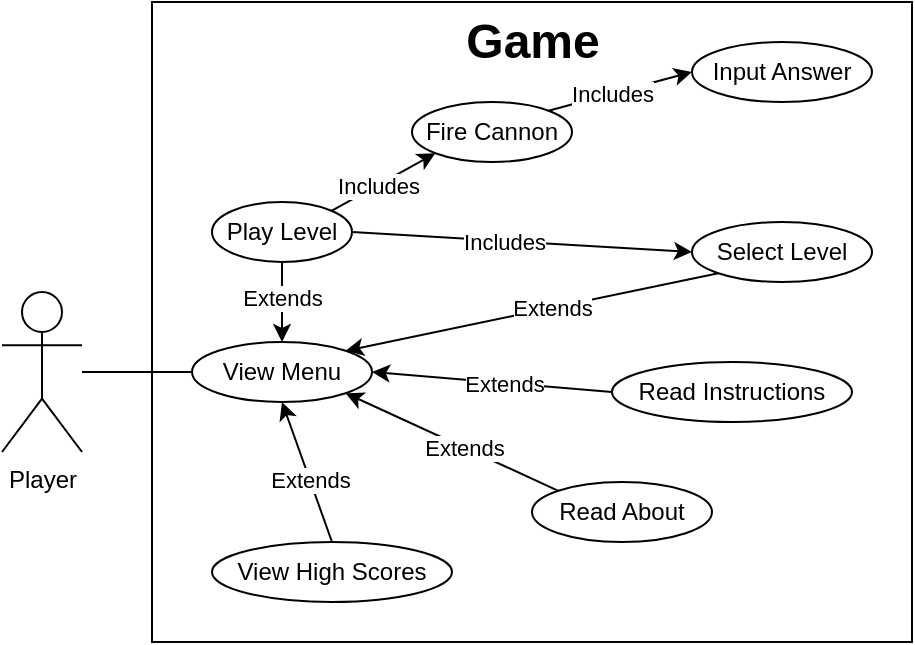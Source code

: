 <mxfile version="22.1.0" type="google">
  <diagram name="Page-1" id="CJ83a1PTFfsY8K9rLCNt">
    <mxGraphModel grid="1" page="1" gridSize="10" guides="1" tooltips="1" connect="1" arrows="1" fold="1" pageScale="1" pageWidth="500" pageHeight="400" math="0" shadow="0">
      <root>
        <mxCell id="0" />
        <mxCell id="1" parent="0" />
        <mxCell id="RatI7mB8CrtjW91dFqf3-1" value="&lt;font face=&quot;Arial&quot; data-font-src=&quot;https://fonts.googleapis.com/css?family=Ariel&quot;&gt;Player&lt;/font&gt;" style="shape=umlActor;verticalLabelPosition=bottom;verticalAlign=top;html=1;outlineConnect=0;" vertex="1" parent="1">
          <mxGeometry x="25" y="185" width="40" height="80" as="geometry" />
        </mxCell>
        <mxCell id="RatI7mB8CrtjW91dFqf3-6" value="" style="rounded=0;whiteSpace=wrap;html=1;" vertex="1" parent="1">
          <mxGeometry x="100" y="40" width="380" height="320" as="geometry" />
        </mxCell>
        <mxCell id="RatI7mB8CrtjW91dFqf3-7" value="&lt;font data-font-src=&quot;https://fonts.googleapis.com/css?family=Ariel&quot; face=&quot;Arial&quot;&gt;Game&lt;/font&gt;" style="text;strokeColor=none;fillColor=none;html=1;fontSize=24;fontStyle=1;verticalAlign=middle;align=center;" vertex="1" parent="1">
          <mxGeometry x="240" y="40" width="100" height="40" as="geometry" />
        </mxCell>
        <mxCell id="RatI7mB8CrtjW91dFqf3-8" value="&lt;font face=&quot;Arial&quot;&gt;View Menu&lt;/font&gt;" style="ellipse;whiteSpace=wrap;html=1;" vertex="1" parent="1">
          <mxGeometry x="120" y="210" width="90" height="30" as="geometry" />
        </mxCell>
        <mxCell id="RatI7mB8CrtjW91dFqf3-9" value="&lt;font face=&quot;Arial&quot;&gt;Select Level&lt;/font&gt;" style="ellipse;whiteSpace=wrap;html=1;" vertex="1" parent="1">
          <mxGeometry x="370" y="150" width="90" height="30" as="geometry" />
        </mxCell>
        <mxCell id="RatI7mB8CrtjW91dFqf3-10" value="&lt;font face=&quot;Arial&quot;&gt;Read Instructions&lt;/font&gt;" style="ellipse;whiteSpace=wrap;html=1;" vertex="1" parent="1">
          <mxGeometry x="330" y="220" width="120" height="30" as="geometry" />
        </mxCell>
        <mxCell id="RatI7mB8CrtjW91dFqf3-11" value="&lt;font face=&quot;Arial&quot;&gt;Input Answer&lt;/font&gt;" style="ellipse;whiteSpace=wrap;html=1;" vertex="1" parent="1">
          <mxGeometry x="370" y="60" width="90" height="30" as="geometry" />
        </mxCell>
        <mxCell id="RatI7mB8CrtjW91dFqf3-12" value="&lt;font face=&quot;Arial&quot;&gt;View High Scores&lt;/font&gt;" style="ellipse;whiteSpace=wrap;html=1;" vertex="1" parent="1">
          <mxGeometry x="130" y="310" width="120" height="30" as="geometry" />
        </mxCell>
        <mxCell id="RatI7mB8CrtjW91dFqf3-13" value="&lt;font face=&quot;Arial&quot;&gt;Fire Cannon&lt;/font&gt;" style="ellipse;whiteSpace=wrap;html=1;" vertex="1" parent="1">
          <mxGeometry x="230" y="90" width="80" height="30" as="geometry" />
        </mxCell>
        <mxCell id="RatI7mB8CrtjW91dFqf3-14" value="&lt;font face=&quot;Arial&quot;&gt;Read About&lt;/font&gt;" style="ellipse;whiteSpace=wrap;html=1;" vertex="1" parent="1">
          <mxGeometry x="290" y="280" width="90" height="30" as="geometry" />
        </mxCell>
        <mxCell id="RatI7mB8CrtjW91dFqf3-15" value="&lt;font face=&quot;Arial&quot;&gt;Play Level&lt;/font&gt;" style="ellipse;whiteSpace=wrap;html=1;" vertex="1" parent="1">
          <mxGeometry x="130" y="140" width="70" height="30" as="geometry" />
        </mxCell>
        <mxCell id="RatI7mB8CrtjW91dFqf3-19" value="" style="endArrow=classic;html=1;rounded=0;exitX=0;exitY=0.5;exitDx=0;exitDy=0;entryX=1;entryY=0.5;entryDx=0;entryDy=0;" edge="1" parent="1" source="RatI7mB8CrtjW91dFqf3-10" target="RatI7mB8CrtjW91dFqf3-8">
          <mxGeometry width="50" height="50" relative="1" as="geometry">
            <mxPoint x="300" y="230" as="sourcePoint" />
            <mxPoint x="350" y="180" as="targetPoint" />
          </mxGeometry>
        </mxCell>
        <mxCell id="RatI7mB8CrtjW91dFqf3-21" value="&lt;font data-font-src=&quot;https://fonts.googleapis.com/css?family=Ariel&quot; face=&quot;Arial&quot;&gt;Extends&lt;/font&gt;" style="edgeLabel;html=1;align=center;verticalAlign=middle;resizable=0;points=[];" connectable="0" vertex="1" parent="RatI7mB8CrtjW91dFqf3-19">
          <mxGeometry x="-0.106" relative="1" as="geometry">
            <mxPoint as="offset" />
          </mxGeometry>
        </mxCell>
        <mxCell id="RatI7mB8CrtjW91dFqf3-22" value="" style="endArrow=classic;html=1;rounded=0;exitX=0;exitY=1;exitDx=0;exitDy=0;entryX=1;entryY=0;entryDx=0;entryDy=0;" edge="1" parent="1" source="RatI7mB8CrtjW91dFqf3-9" target="RatI7mB8CrtjW91dFqf3-8">
          <mxGeometry width="50" height="50" relative="1" as="geometry">
            <mxPoint x="355" y="205" as="sourcePoint" />
            <mxPoint x="205" y="195" as="targetPoint" />
          </mxGeometry>
        </mxCell>
        <mxCell id="RatI7mB8CrtjW91dFqf3-23" value="&lt;font data-font-src=&quot;https://fonts.googleapis.com/css?family=Ariel&quot; face=&quot;Arial&quot;&gt;Extends&lt;/font&gt;" style="edgeLabel;html=1;align=center;verticalAlign=middle;resizable=0;points=[];" connectable="0" vertex="1" parent="RatI7mB8CrtjW91dFqf3-22">
          <mxGeometry x="-0.106" relative="1" as="geometry">
            <mxPoint as="offset" />
          </mxGeometry>
        </mxCell>
        <mxCell id="RatI7mB8CrtjW91dFqf3-24" value="" style="endArrow=classic;html=1;rounded=0;exitX=0.5;exitY=0;exitDx=0;exitDy=0;entryX=0.5;entryY=1;entryDx=0;entryDy=0;" edge="1" parent="1" source="RatI7mB8CrtjW91dFqf3-12" target="RatI7mB8CrtjW91dFqf3-8">
          <mxGeometry width="50" height="50" relative="1" as="geometry">
            <mxPoint x="350" y="255" as="sourcePoint" />
            <mxPoint x="200" y="245" as="targetPoint" />
          </mxGeometry>
        </mxCell>
        <mxCell id="RatI7mB8CrtjW91dFqf3-25" value="&lt;font data-font-src=&quot;https://fonts.googleapis.com/css?family=Ariel&quot; face=&quot;Arial&quot;&gt;Extends&lt;/font&gt;" style="edgeLabel;html=1;align=center;verticalAlign=middle;resizable=0;points=[];" connectable="0" vertex="1" parent="RatI7mB8CrtjW91dFqf3-24">
          <mxGeometry x="-0.106" relative="1" as="geometry">
            <mxPoint as="offset" />
          </mxGeometry>
        </mxCell>
        <mxCell id="RatI7mB8CrtjW91dFqf3-27" value="" style="endArrow=classic;html=1;rounded=0;exitX=0;exitY=0;exitDx=0;exitDy=0;entryX=1;entryY=1;entryDx=0;entryDy=0;" edge="1" parent="1" source="RatI7mB8CrtjW91dFqf3-14" target="RatI7mB8CrtjW91dFqf3-8">
          <mxGeometry width="50" height="50" relative="1" as="geometry">
            <mxPoint x="360" y="265" as="sourcePoint" />
            <mxPoint x="210" y="255" as="targetPoint" />
          </mxGeometry>
        </mxCell>
        <mxCell id="RatI7mB8CrtjW91dFqf3-28" value="&lt;font data-font-src=&quot;https://fonts.googleapis.com/css?family=Ariel&quot; face=&quot;Arial&quot;&gt;Extends&lt;/font&gt;" style="edgeLabel;html=1;align=center;verticalAlign=middle;resizable=0;points=[];" connectable="0" vertex="1" parent="RatI7mB8CrtjW91dFqf3-27">
          <mxGeometry x="-0.106" relative="1" as="geometry">
            <mxPoint as="offset" />
          </mxGeometry>
        </mxCell>
        <mxCell id="RatI7mB8CrtjW91dFqf3-29" value="" style="endArrow=classic;html=1;rounded=0;exitX=0.5;exitY=1;exitDx=0;exitDy=0;entryX=0.5;entryY=0;entryDx=0;entryDy=0;" edge="1" parent="1" source="RatI7mB8CrtjW91dFqf3-15" target="RatI7mB8CrtjW91dFqf3-8">
          <mxGeometry width="50" height="50" relative="1" as="geometry">
            <mxPoint x="370" y="275" as="sourcePoint" />
            <mxPoint x="220" y="265" as="targetPoint" />
          </mxGeometry>
        </mxCell>
        <mxCell id="RatI7mB8CrtjW91dFqf3-30" value="&lt;font data-font-src=&quot;https://fonts.googleapis.com/css?family=Ariel&quot; face=&quot;Arial&quot;&gt;Extends&lt;/font&gt;" style="edgeLabel;html=1;align=center;verticalAlign=middle;resizable=0;points=[];" connectable="0" vertex="1" parent="RatI7mB8CrtjW91dFqf3-29">
          <mxGeometry x="-0.106" relative="1" as="geometry">
            <mxPoint as="offset" />
          </mxGeometry>
        </mxCell>
        <mxCell id="RatI7mB8CrtjW91dFqf3-31" value="" style="endArrow=classic;html=1;rounded=0;exitX=1;exitY=0;exitDx=0;exitDy=0;entryX=0;entryY=1;entryDx=0;entryDy=0;" edge="1" parent="1" source="RatI7mB8CrtjW91dFqf3-15" target="RatI7mB8CrtjW91dFqf3-13">
          <mxGeometry width="50" height="50" relative="1" as="geometry">
            <mxPoint x="660" y="265" as="sourcePoint" />
            <mxPoint x="510" y="255" as="targetPoint" />
          </mxGeometry>
        </mxCell>
        <mxCell id="RatI7mB8CrtjW91dFqf3-32" value="&lt;font data-font-src=&quot;https://fonts.googleapis.com/css?family=Ariel&quot; face=&quot;Arial&quot;&gt;Includes&lt;/font&gt;" style="edgeLabel;html=1;align=center;verticalAlign=middle;resizable=0;points=[];" connectable="0" vertex="1" parent="RatI7mB8CrtjW91dFqf3-31">
          <mxGeometry x="-0.106" relative="1" as="geometry">
            <mxPoint as="offset" />
          </mxGeometry>
        </mxCell>
        <mxCell id="RatI7mB8CrtjW91dFqf3-33" value="" style="endArrow=classic;html=1;rounded=0;exitX=1;exitY=0;exitDx=0;exitDy=0;entryX=0;entryY=0.5;entryDx=0;entryDy=0;" edge="1" parent="1" source="RatI7mB8CrtjW91dFqf3-13" target="RatI7mB8CrtjW91dFqf3-11">
          <mxGeometry width="50" height="50" relative="1" as="geometry">
            <mxPoint x="205" y="150" as="sourcePoint" />
            <mxPoint x="262" y="126" as="targetPoint" />
          </mxGeometry>
        </mxCell>
        <mxCell id="RatI7mB8CrtjW91dFqf3-34" value="&lt;font data-font-src=&quot;https://fonts.googleapis.com/css?family=Ariel&quot; face=&quot;Arial&quot;&gt;Includes&lt;/font&gt;" style="edgeLabel;html=1;align=center;verticalAlign=middle;resizable=0;points=[];" connectable="0" vertex="1" parent="RatI7mB8CrtjW91dFqf3-33">
          <mxGeometry x="-0.106" relative="1" as="geometry">
            <mxPoint as="offset" />
          </mxGeometry>
        </mxCell>
        <mxCell id="RatI7mB8CrtjW91dFqf3-35" value="" style="endArrow=classic;html=1;rounded=0;exitX=1;exitY=0.5;exitDx=0;exitDy=0;entryX=0;entryY=0.5;entryDx=0;entryDy=0;" edge="1" parent="1" source="RatI7mB8CrtjW91dFqf3-15" target="RatI7mB8CrtjW91dFqf3-9">
          <mxGeometry width="50" height="50" relative="1" as="geometry">
            <mxPoint x="215" y="160" as="sourcePoint" />
            <mxPoint x="272" y="136" as="targetPoint" />
          </mxGeometry>
        </mxCell>
        <mxCell id="RatI7mB8CrtjW91dFqf3-36" value="&lt;font data-font-src=&quot;https://fonts.googleapis.com/css?family=Ariel&quot; face=&quot;Arial&quot;&gt;Includes&lt;/font&gt;" style="edgeLabel;html=1;align=center;verticalAlign=middle;resizable=0;points=[];" connectable="0" vertex="1" parent="RatI7mB8CrtjW91dFqf3-35">
          <mxGeometry x="-0.106" relative="1" as="geometry">
            <mxPoint as="offset" />
          </mxGeometry>
        </mxCell>
        <mxCell id="RatI7mB8CrtjW91dFqf3-39" value="" style="endArrow=none;html=1;rounded=0;entryX=0;entryY=0.5;entryDx=0;entryDy=0;" edge="1" parent="1" source="RatI7mB8CrtjW91dFqf3-1" target="RatI7mB8CrtjW91dFqf3-8">
          <mxGeometry width="50" height="50" relative="1" as="geometry">
            <mxPoint x="80" y="260" as="sourcePoint" />
            <mxPoint x="350" y="180" as="targetPoint" />
          </mxGeometry>
        </mxCell>
      </root>
    </mxGraphModel>
  </diagram>
</mxfile>

